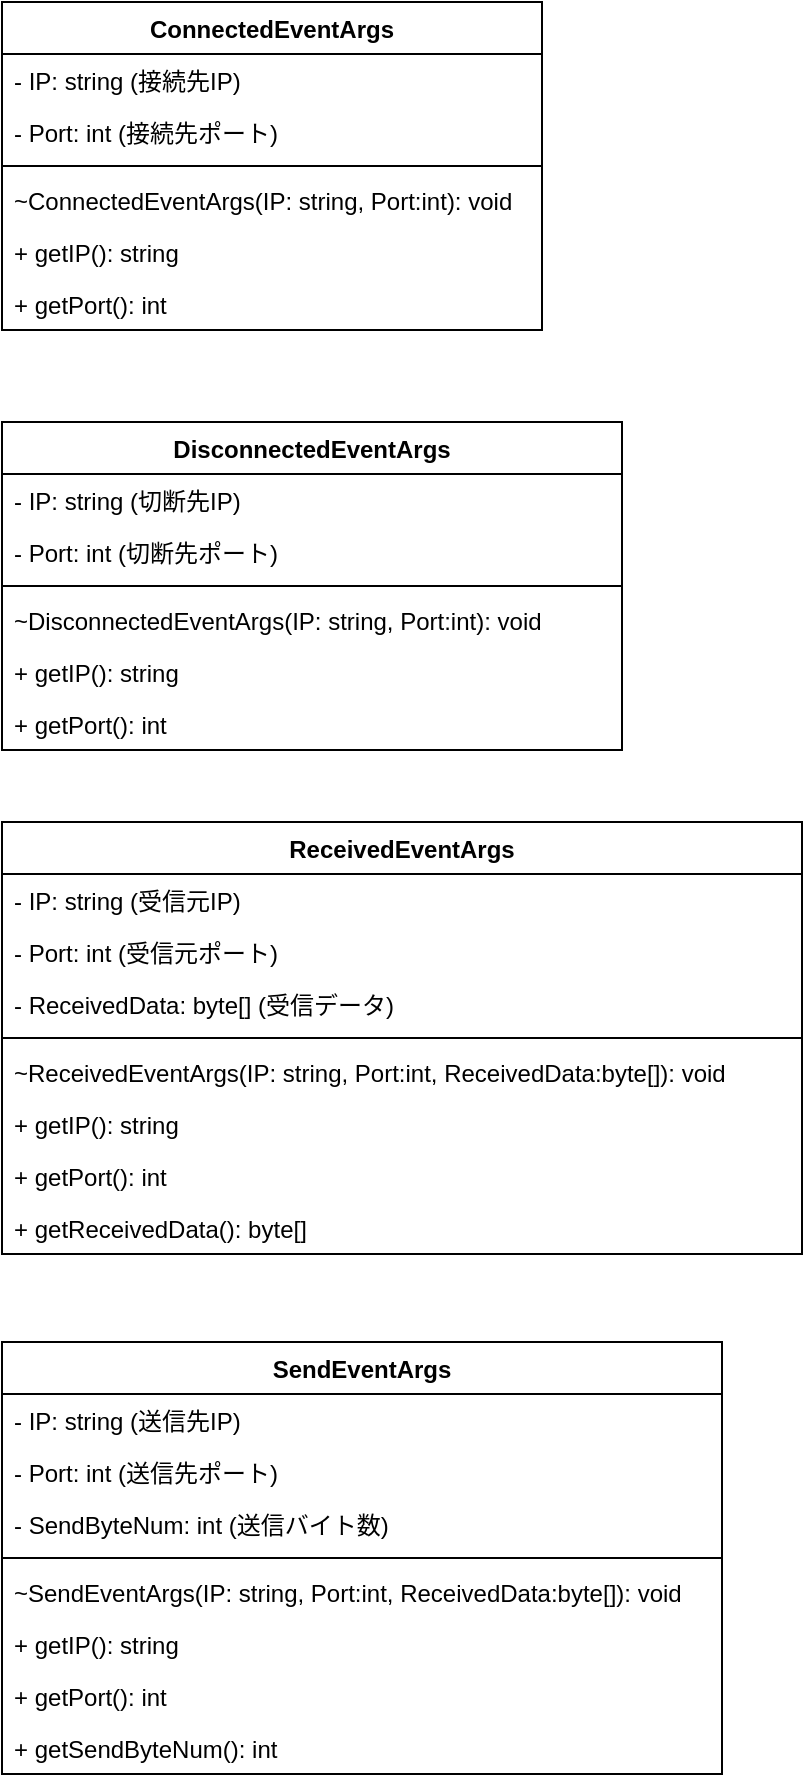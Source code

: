 <mxfile version="16.0.3" type="device"><diagram id="zj0xefPVTJtEXBJd2vXT" name="Page-1"><mxGraphModel dx="1422" dy="794" grid="1" gridSize="10" guides="1" tooltips="1" connect="1" arrows="1" fold="1" page="1" pageScale="1" pageWidth="827" pageHeight="1169" math="0" shadow="0"><root><mxCell id="0"/><mxCell id="1" parent="0"/><mxCell id="JCQ5HC0syxh7ziP00xl3-5" value="ConnectedEventArgs" style="swimlane;fontStyle=1;align=center;verticalAlign=top;childLayout=stackLayout;horizontal=1;startSize=26;horizontalStack=0;resizeParent=1;resizeParentMax=0;resizeLast=0;collapsible=1;marginBottom=0;" vertex="1" parent="1"><mxGeometry x="90" y="50" width="270" height="164" as="geometry"/></mxCell><mxCell id="JCQ5HC0syxh7ziP00xl3-6" value="- IP: string (接続先IP) " style="text;strokeColor=none;fillColor=none;align=left;verticalAlign=top;spacingLeft=4;spacingRight=4;overflow=hidden;rotatable=0;points=[[0,0.5],[1,0.5]];portConstraint=eastwest;" vertex="1" parent="JCQ5HC0syxh7ziP00xl3-5"><mxGeometry y="26" width="270" height="26" as="geometry"/></mxCell><mxCell id="JCQ5HC0syxh7ziP00xl3-9" value="- Port: int (接続先ポート)" style="text;strokeColor=none;fillColor=none;align=left;verticalAlign=top;spacingLeft=4;spacingRight=4;overflow=hidden;rotatable=0;points=[[0,0.5],[1,0.5]];portConstraint=eastwest;" vertex="1" parent="JCQ5HC0syxh7ziP00xl3-5"><mxGeometry y="52" width="270" height="26" as="geometry"/></mxCell><mxCell id="JCQ5HC0syxh7ziP00xl3-7" value="" style="line;strokeWidth=1;fillColor=none;align=left;verticalAlign=middle;spacingTop=-1;spacingLeft=3;spacingRight=3;rotatable=0;labelPosition=right;points=[];portConstraint=eastwest;" vertex="1" parent="JCQ5HC0syxh7ziP00xl3-5"><mxGeometry y="78" width="270" height="8" as="geometry"/></mxCell><mxCell id="JCQ5HC0syxh7ziP00xl3-10" value="~ConnectedEventArgs(IP: string, Port:int): void" style="text;strokeColor=none;fillColor=none;align=left;verticalAlign=top;spacingLeft=4;spacingRight=4;overflow=hidden;rotatable=0;points=[[0,0.5],[1,0.5]];portConstraint=eastwest;" vertex="1" parent="JCQ5HC0syxh7ziP00xl3-5"><mxGeometry y="86" width="270" height="26" as="geometry"/></mxCell><mxCell id="JCQ5HC0syxh7ziP00xl3-8" value="+ getIP(): string" style="text;strokeColor=none;fillColor=none;align=left;verticalAlign=top;spacingLeft=4;spacingRight=4;overflow=hidden;rotatable=0;points=[[0,0.5],[1,0.5]];portConstraint=eastwest;" vertex="1" parent="JCQ5HC0syxh7ziP00xl3-5"><mxGeometry y="112" width="270" height="26" as="geometry"/></mxCell><mxCell id="JCQ5HC0syxh7ziP00xl3-11" value="+ getPort(): int" style="text;strokeColor=none;fillColor=none;align=left;verticalAlign=top;spacingLeft=4;spacingRight=4;overflow=hidden;rotatable=0;points=[[0,0.5],[1,0.5]];portConstraint=eastwest;" vertex="1" parent="JCQ5HC0syxh7ziP00xl3-5"><mxGeometry y="138" width="270" height="26" as="geometry"/></mxCell><mxCell id="JCQ5HC0syxh7ziP00xl3-12" value="DisconnectedEventArgs" style="swimlane;fontStyle=1;align=center;verticalAlign=top;childLayout=stackLayout;horizontal=1;startSize=26;horizontalStack=0;resizeParent=1;resizeParentMax=0;resizeLast=0;collapsible=1;marginBottom=0;" vertex="1" parent="1"><mxGeometry x="90" y="260" width="310" height="164" as="geometry"/></mxCell><mxCell id="JCQ5HC0syxh7ziP00xl3-13" value="- IP: string (切断先IP) " style="text;strokeColor=none;fillColor=none;align=left;verticalAlign=top;spacingLeft=4;spacingRight=4;overflow=hidden;rotatable=0;points=[[0,0.5],[1,0.5]];portConstraint=eastwest;" vertex="1" parent="JCQ5HC0syxh7ziP00xl3-12"><mxGeometry y="26" width="310" height="26" as="geometry"/></mxCell><mxCell id="JCQ5HC0syxh7ziP00xl3-14" value="- Port: int (切断先ポート)" style="text;strokeColor=none;fillColor=none;align=left;verticalAlign=top;spacingLeft=4;spacingRight=4;overflow=hidden;rotatable=0;points=[[0,0.5],[1,0.5]];portConstraint=eastwest;" vertex="1" parent="JCQ5HC0syxh7ziP00xl3-12"><mxGeometry y="52" width="310" height="26" as="geometry"/></mxCell><mxCell id="JCQ5HC0syxh7ziP00xl3-15" value="" style="line;strokeWidth=1;fillColor=none;align=left;verticalAlign=middle;spacingTop=-1;spacingLeft=3;spacingRight=3;rotatable=0;labelPosition=right;points=[];portConstraint=eastwest;" vertex="1" parent="JCQ5HC0syxh7ziP00xl3-12"><mxGeometry y="78" width="310" height="8" as="geometry"/></mxCell><mxCell id="JCQ5HC0syxh7ziP00xl3-16" value="~DisconnectedEventArgs(IP: string, Port:int): void" style="text;strokeColor=none;fillColor=none;align=left;verticalAlign=top;spacingLeft=4;spacingRight=4;overflow=hidden;rotatable=0;points=[[0,0.5],[1,0.5]];portConstraint=eastwest;" vertex="1" parent="JCQ5HC0syxh7ziP00xl3-12"><mxGeometry y="86" width="310" height="26" as="geometry"/></mxCell><mxCell id="JCQ5HC0syxh7ziP00xl3-17" value="+ getIP(): string" style="text;strokeColor=none;fillColor=none;align=left;verticalAlign=top;spacingLeft=4;spacingRight=4;overflow=hidden;rotatable=0;points=[[0,0.5],[1,0.5]];portConstraint=eastwest;" vertex="1" parent="JCQ5HC0syxh7ziP00xl3-12"><mxGeometry y="112" width="310" height="26" as="geometry"/></mxCell><mxCell id="JCQ5HC0syxh7ziP00xl3-18" value="+ getPort(): int" style="text;strokeColor=none;fillColor=none;align=left;verticalAlign=top;spacingLeft=4;spacingRight=4;overflow=hidden;rotatable=0;points=[[0,0.5],[1,0.5]];portConstraint=eastwest;" vertex="1" parent="JCQ5HC0syxh7ziP00xl3-12"><mxGeometry y="138" width="310" height="26" as="geometry"/></mxCell><mxCell id="JCQ5HC0syxh7ziP00xl3-19" value="ReceivedEventArgs" style="swimlane;fontStyle=1;align=center;verticalAlign=top;childLayout=stackLayout;horizontal=1;startSize=26;horizontalStack=0;resizeParent=1;resizeParentMax=0;resizeLast=0;collapsible=1;marginBottom=0;" vertex="1" parent="1"><mxGeometry x="90" y="460" width="400" height="216" as="geometry"/></mxCell><mxCell id="JCQ5HC0syxh7ziP00xl3-20" value="- IP: string (受信元IP) " style="text;strokeColor=none;fillColor=none;align=left;verticalAlign=top;spacingLeft=4;spacingRight=4;overflow=hidden;rotatable=0;points=[[0,0.5],[1,0.5]];portConstraint=eastwest;" vertex="1" parent="JCQ5HC0syxh7ziP00xl3-19"><mxGeometry y="26" width="400" height="26" as="geometry"/></mxCell><mxCell id="JCQ5HC0syxh7ziP00xl3-21" value="- Port: int (受信元ポート)" style="text;strokeColor=none;fillColor=none;align=left;verticalAlign=top;spacingLeft=4;spacingRight=4;overflow=hidden;rotatable=0;points=[[0,0.5],[1,0.5]];portConstraint=eastwest;" vertex="1" parent="JCQ5HC0syxh7ziP00xl3-19"><mxGeometry y="52" width="400" height="26" as="geometry"/></mxCell><mxCell id="JCQ5HC0syxh7ziP00xl3-26" value="- ReceivedData: byte[] (受信データ)" style="text;strokeColor=none;fillColor=none;align=left;verticalAlign=top;spacingLeft=4;spacingRight=4;overflow=hidden;rotatable=0;points=[[0,0.5],[1,0.5]];portConstraint=eastwest;" vertex="1" parent="JCQ5HC0syxh7ziP00xl3-19"><mxGeometry y="78" width="400" height="26" as="geometry"/></mxCell><mxCell id="JCQ5HC0syxh7ziP00xl3-22" value="" style="line;strokeWidth=1;fillColor=none;align=left;verticalAlign=middle;spacingTop=-1;spacingLeft=3;spacingRight=3;rotatable=0;labelPosition=right;points=[];portConstraint=eastwest;" vertex="1" parent="JCQ5HC0syxh7ziP00xl3-19"><mxGeometry y="104" width="400" height="8" as="geometry"/></mxCell><mxCell id="JCQ5HC0syxh7ziP00xl3-23" value="~ReceivedEventArgs(IP: string, Port:int, ReceivedData:byte[]): void" style="text;strokeColor=none;fillColor=none;align=left;verticalAlign=top;spacingLeft=4;spacingRight=4;overflow=hidden;rotatable=0;points=[[0,0.5],[1,0.5]];portConstraint=eastwest;" vertex="1" parent="JCQ5HC0syxh7ziP00xl3-19"><mxGeometry y="112" width="400" height="26" as="geometry"/></mxCell><mxCell id="JCQ5HC0syxh7ziP00xl3-24" value="+ getIP(): string" style="text;strokeColor=none;fillColor=none;align=left;verticalAlign=top;spacingLeft=4;spacingRight=4;overflow=hidden;rotatable=0;points=[[0,0.5],[1,0.5]];portConstraint=eastwest;" vertex="1" parent="JCQ5HC0syxh7ziP00xl3-19"><mxGeometry y="138" width="400" height="26" as="geometry"/></mxCell><mxCell id="JCQ5HC0syxh7ziP00xl3-25" value="+ getPort(): int" style="text;strokeColor=none;fillColor=none;align=left;verticalAlign=top;spacingLeft=4;spacingRight=4;overflow=hidden;rotatable=0;points=[[0,0.5],[1,0.5]];portConstraint=eastwest;" vertex="1" parent="JCQ5HC0syxh7ziP00xl3-19"><mxGeometry y="164" width="400" height="26" as="geometry"/></mxCell><mxCell id="JCQ5HC0syxh7ziP00xl3-27" value="+ getReceivedData(): byte[]" style="text;strokeColor=none;fillColor=none;align=left;verticalAlign=top;spacingLeft=4;spacingRight=4;overflow=hidden;rotatable=0;points=[[0,0.5],[1,0.5]];portConstraint=eastwest;" vertex="1" parent="JCQ5HC0syxh7ziP00xl3-19"><mxGeometry y="190" width="400" height="26" as="geometry"/></mxCell><mxCell id="JCQ5HC0syxh7ziP00xl3-28" value="SendEventArgs" style="swimlane;fontStyle=1;align=center;verticalAlign=top;childLayout=stackLayout;horizontal=1;startSize=26;horizontalStack=0;resizeParent=1;resizeParentMax=0;resizeLast=0;collapsible=1;marginBottom=0;" vertex="1" parent="1"><mxGeometry x="90" y="720" width="360" height="216" as="geometry"/></mxCell><mxCell id="JCQ5HC0syxh7ziP00xl3-29" value="- IP: string (送信先IP) " style="text;strokeColor=none;fillColor=none;align=left;verticalAlign=top;spacingLeft=4;spacingRight=4;overflow=hidden;rotatable=0;points=[[0,0.5],[1,0.5]];portConstraint=eastwest;" vertex="1" parent="JCQ5HC0syxh7ziP00xl3-28"><mxGeometry y="26" width="360" height="26" as="geometry"/></mxCell><mxCell id="JCQ5HC0syxh7ziP00xl3-30" value="- Port: int (送信先ポート)" style="text;strokeColor=none;fillColor=none;align=left;verticalAlign=top;spacingLeft=4;spacingRight=4;overflow=hidden;rotatable=0;points=[[0,0.5],[1,0.5]];portConstraint=eastwest;" vertex="1" parent="JCQ5HC0syxh7ziP00xl3-28"><mxGeometry y="52" width="360" height="26" as="geometry"/></mxCell><mxCell id="JCQ5HC0syxh7ziP00xl3-31" value="- SendByteNum: int (送信バイト数)" style="text;strokeColor=none;fillColor=none;align=left;verticalAlign=top;spacingLeft=4;spacingRight=4;overflow=hidden;rotatable=0;points=[[0,0.5],[1,0.5]];portConstraint=eastwest;" vertex="1" parent="JCQ5HC0syxh7ziP00xl3-28"><mxGeometry y="78" width="360" height="26" as="geometry"/></mxCell><mxCell id="JCQ5HC0syxh7ziP00xl3-32" value="" style="line;strokeWidth=1;fillColor=none;align=left;verticalAlign=middle;spacingTop=-1;spacingLeft=3;spacingRight=3;rotatable=0;labelPosition=right;points=[];portConstraint=eastwest;" vertex="1" parent="JCQ5HC0syxh7ziP00xl3-28"><mxGeometry y="104" width="360" height="8" as="geometry"/></mxCell><mxCell id="JCQ5HC0syxh7ziP00xl3-33" value="~SendEventArgs(IP: string, Port:int, ReceivedData:byte[]): void" style="text;strokeColor=none;fillColor=none;align=left;verticalAlign=top;spacingLeft=4;spacingRight=4;overflow=hidden;rotatable=0;points=[[0,0.5],[1,0.5]];portConstraint=eastwest;" vertex="1" parent="JCQ5HC0syxh7ziP00xl3-28"><mxGeometry y="112" width="360" height="26" as="geometry"/></mxCell><mxCell id="JCQ5HC0syxh7ziP00xl3-34" value="+ getIP(): string" style="text;strokeColor=none;fillColor=none;align=left;verticalAlign=top;spacingLeft=4;spacingRight=4;overflow=hidden;rotatable=0;points=[[0,0.5],[1,0.5]];portConstraint=eastwest;" vertex="1" parent="JCQ5HC0syxh7ziP00xl3-28"><mxGeometry y="138" width="360" height="26" as="geometry"/></mxCell><mxCell id="JCQ5HC0syxh7ziP00xl3-35" value="+ getPort(): int" style="text;strokeColor=none;fillColor=none;align=left;verticalAlign=top;spacingLeft=4;spacingRight=4;overflow=hidden;rotatable=0;points=[[0,0.5],[1,0.5]];portConstraint=eastwest;" vertex="1" parent="JCQ5HC0syxh7ziP00xl3-28"><mxGeometry y="164" width="360" height="26" as="geometry"/></mxCell><mxCell id="JCQ5HC0syxh7ziP00xl3-36" value="+ getSendByteNum(): int" style="text;strokeColor=none;fillColor=none;align=left;verticalAlign=top;spacingLeft=4;spacingRight=4;overflow=hidden;rotatable=0;points=[[0,0.5],[1,0.5]];portConstraint=eastwest;" vertex="1" parent="JCQ5HC0syxh7ziP00xl3-28"><mxGeometry y="190" width="360" height="26" as="geometry"/></mxCell></root></mxGraphModel></diagram></mxfile>